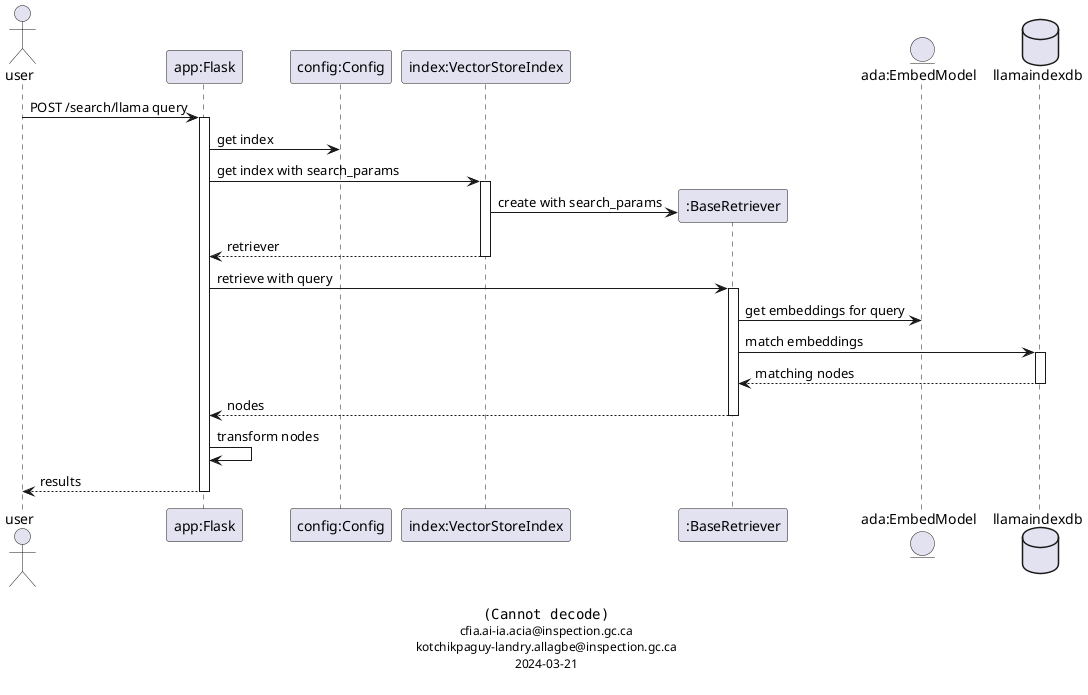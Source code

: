 @startuml search sequence

actor user
participant "app:Flask" as app
participant "config:Config" as config
participant "index:VectorStoreIndex" as index
participant ":BaseRetriever" as retriever
entity "ada:EmbedModel" as ada
database "llamaindexdb" as data


user -> app: POST /search/llama query
activate app
app -> config: get index
app -> index: get index with search_params
activate index
create retriever
index -> retriever: create with search_params
index --> app: retriever
deactivate index
app -> retriever: retrieve with query
activate retriever
retriever -> ada: get embeddings for query
retriever -> data: match embeddings
activate data
data --> retriever: matching nodes
deactivate data
retriever --> app: nodes
deactivate retriever
app -> app: transform nodes
app --> user: results
deactivate app


<style>
legend {
    Fontsize 12
    BackgroundColor white
    LineColor white
    HorizontalAlignment center
}
</style>
legend
<img:../img/logo.png{scale=0.25}>
cfia.ai-ia.acia@inspection.gc.ca
kotchikpaguy-landry.allagbe@inspection.gc.ca
2024-03-21
end legend
@enduml
